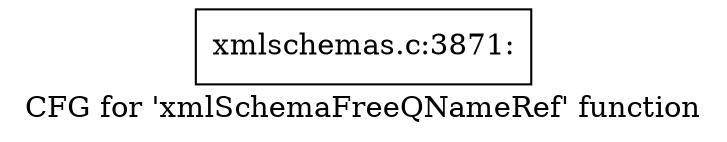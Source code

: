 digraph "CFG for 'xmlSchemaFreeQNameRef' function" {
	label="CFG for 'xmlSchemaFreeQNameRef' function";

	Node0x55d025dc7bb0 [shape=record,label="{xmlschemas.c:3871:}"];
}
